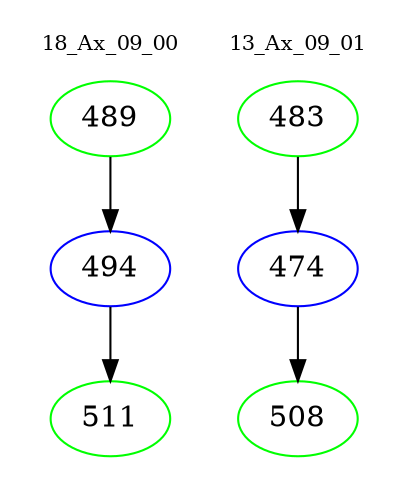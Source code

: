 digraph{
subgraph cluster_0 {
color = white
label = "18_Ax_09_00";
fontsize=10;
T0_489 [label="489", color="green"]
T0_489 -> T0_494 [color="black"]
T0_494 [label="494", color="blue"]
T0_494 -> T0_511 [color="black"]
T0_511 [label="511", color="green"]
}
subgraph cluster_1 {
color = white
label = "13_Ax_09_01";
fontsize=10;
T1_483 [label="483", color="green"]
T1_483 -> T1_474 [color="black"]
T1_474 [label="474", color="blue"]
T1_474 -> T1_508 [color="black"]
T1_508 [label="508", color="green"]
}
}
